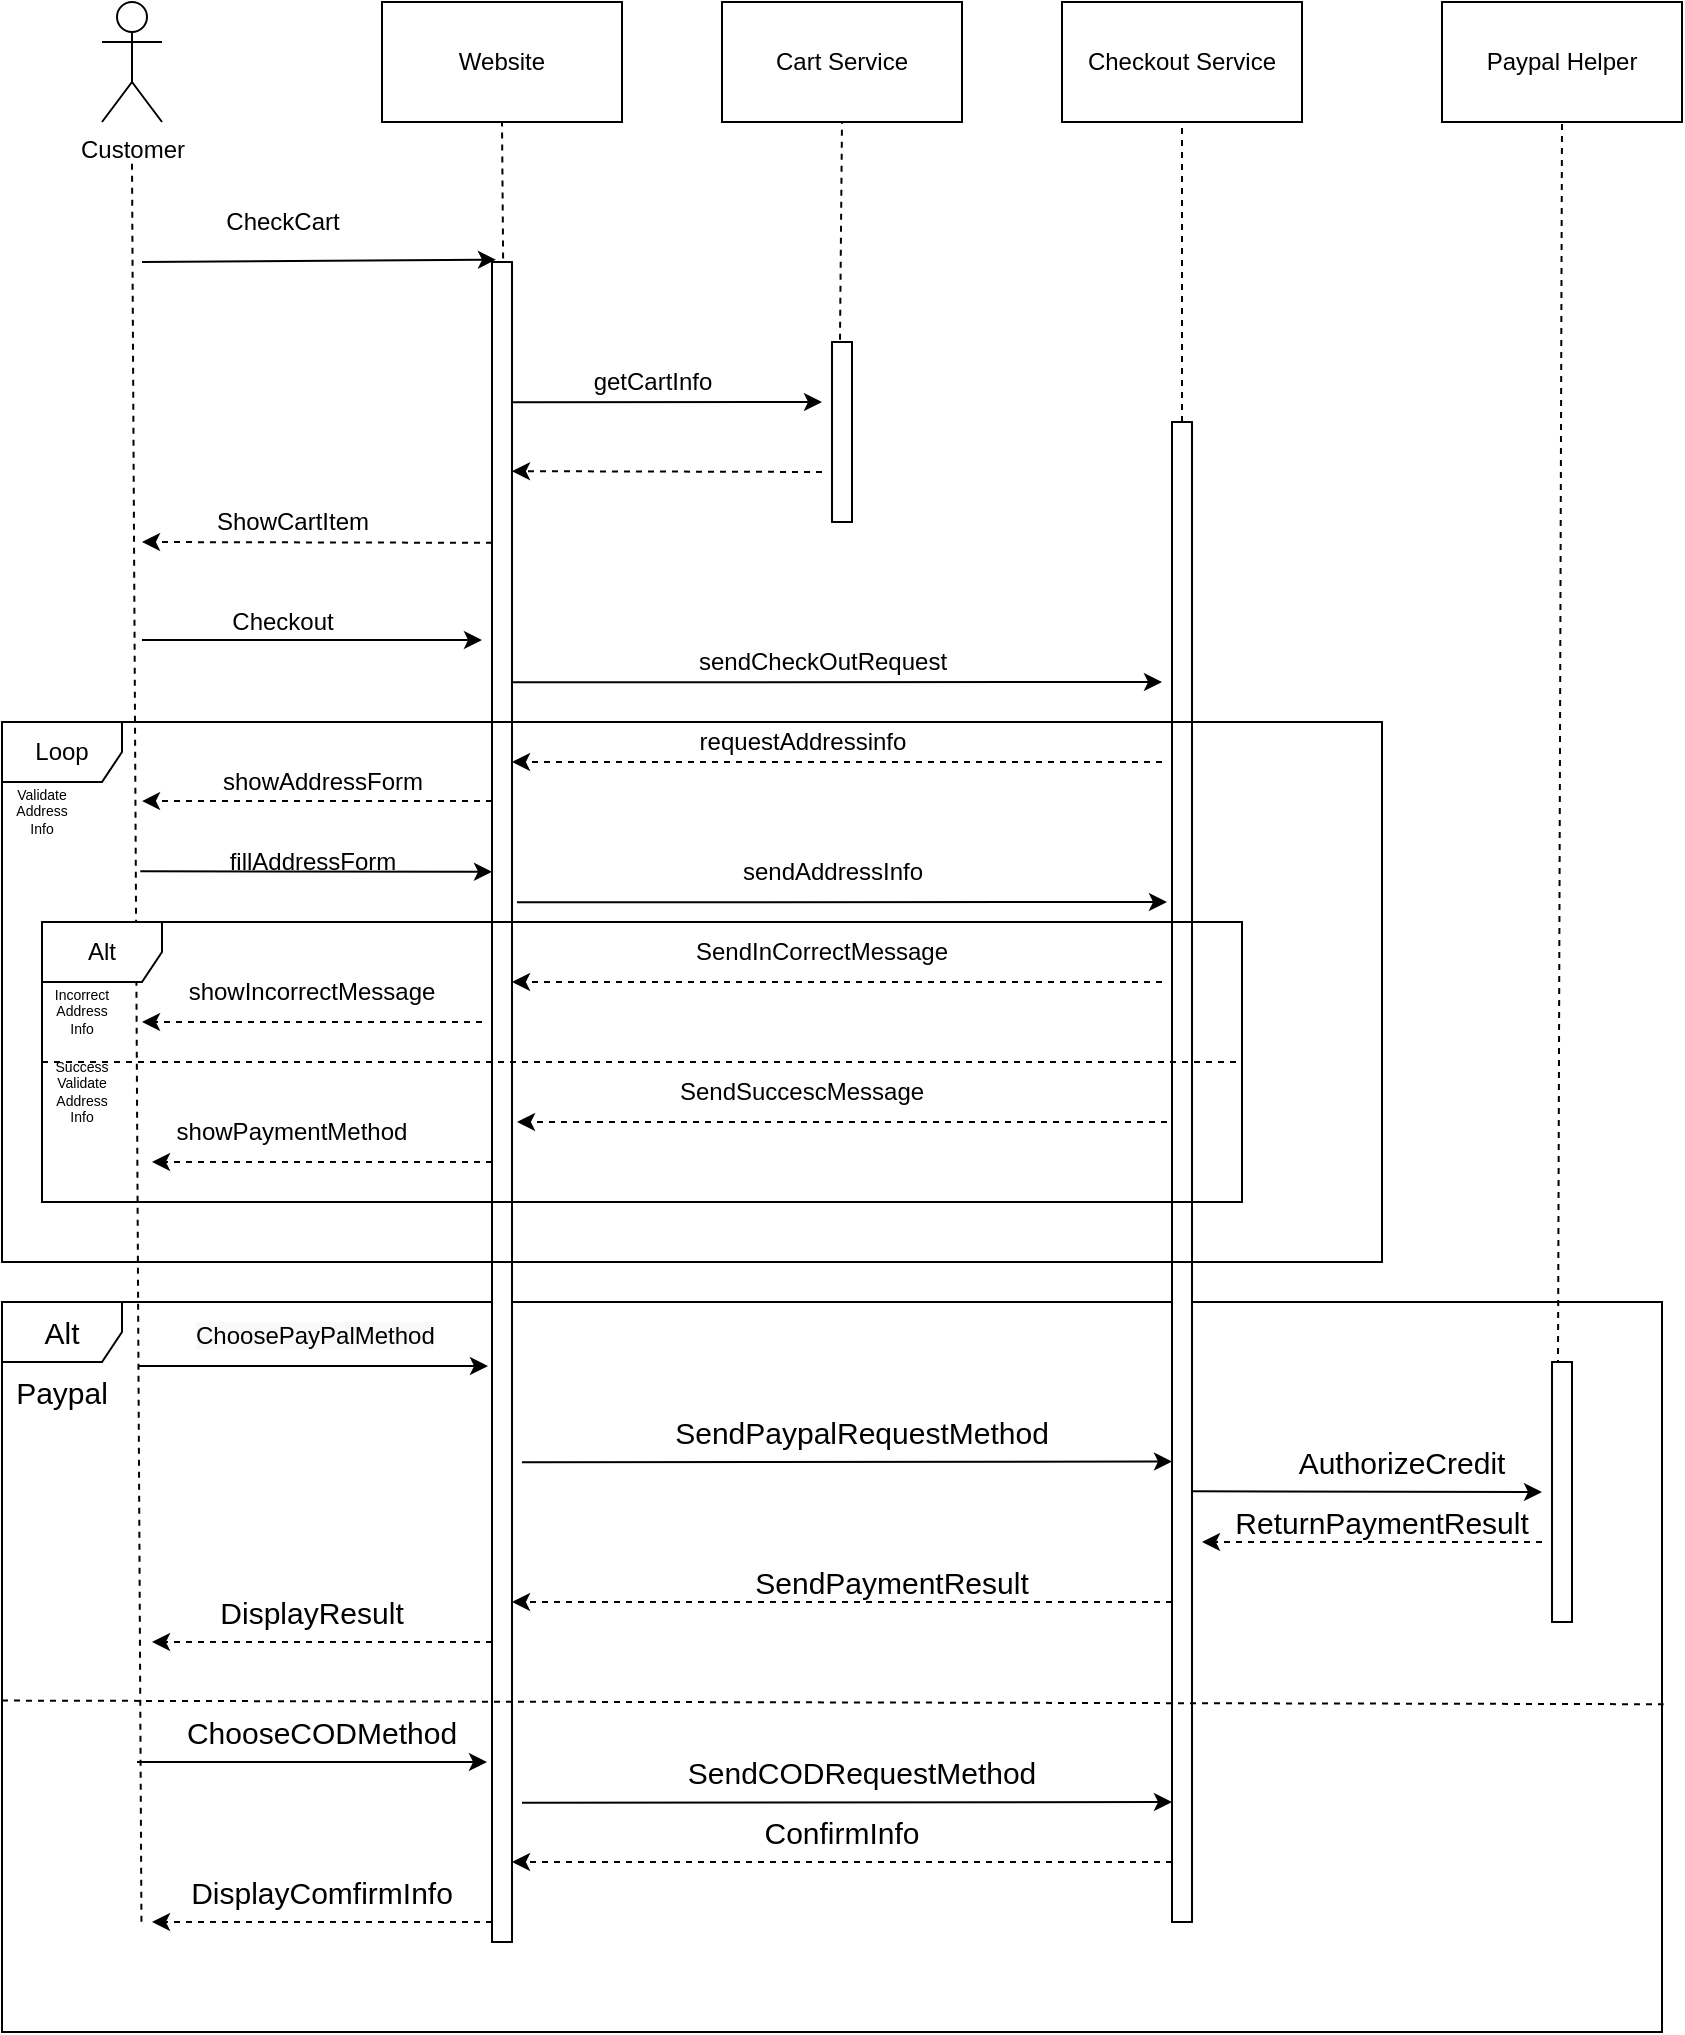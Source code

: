 <mxfile version="16.5.1" type="device"><diagram id="kgpKYQtTHZ0yAKxKKP6v" name="Page-1"><mxGraphModel dx="1673" dy="1062" grid="1" gridSize="10" guides="1" tooltips="1" connect="1" arrows="1" fold="1" page="1" pageScale="1" pageWidth="900" pageHeight="1600" math="0" shadow="0"><root><mxCell id="0"/><mxCell id="1" parent="0"/><mxCell id="_0CBH7uBEqf17qjuqT4w-107" value="Alt" style="shape=umlFrame;whiteSpace=wrap;html=1;fontSize=15;" vertex="1" parent="1"><mxGeometry x="70" y="720" width="830" height="365" as="geometry"/></mxCell><mxCell id="_0CBH7uBEqf17qjuqT4w-2" value="Customer" style="shape=umlActor;verticalLabelPosition=bottom;verticalAlign=top;html=1;outlineConnect=0;" vertex="1" parent="1"><mxGeometry x="120" y="70" width="30" height="60" as="geometry"/></mxCell><mxCell id="_0CBH7uBEqf17qjuqT4w-3" value="" style="endArrow=none;dashed=1;html=1;rounded=0;exitX=0.084;exitY=0.849;exitDx=0;exitDy=0;exitPerimeter=0;" edge="1" parent="1" source="_0CBH7uBEqf17qjuqT4w-107"><mxGeometry width="50" height="50" relative="1" as="geometry"><mxPoint x="140" y="900" as="sourcePoint"/><mxPoint x="135" y="150" as="targetPoint"/></mxGeometry></mxCell><mxCell id="_0CBH7uBEqf17qjuqT4w-4" value="Website" style="rounded=0;whiteSpace=wrap;html=1;" vertex="1" parent="1"><mxGeometry x="260" y="70" width="120" height="60" as="geometry"/></mxCell><mxCell id="_0CBH7uBEqf17qjuqT4w-5" value="Cart Service" style="rounded=0;whiteSpace=wrap;html=1;" vertex="1" parent="1"><mxGeometry x="430" y="70" width="120" height="60" as="geometry"/></mxCell><mxCell id="_0CBH7uBEqf17qjuqT4w-6" value="" style="endArrow=none;dashed=1;html=1;rounded=0;entryX=0.5;entryY=1;entryDx=0;entryDy=0;exitX=0.556;exitY=-0.003;exitDx=0;exitDy=0;exitPerimeter=0;" edge="1" parent="1" target="_0CBH7uBEqf17qjuqT4w-4"><mxGeometry width="50" height="50" relative="1" as="geometry"><mxPoint x="320.56" y="198.26" as="sourcePoint"/><mxPoint x="340" y="280" as="targetPoint"/></mxGeometry></mxCell><mxCell id="_0CBH7uBEqf17qjuqT4w-7" value="" style="endArrow=none;dashed=1;html=1;rounded=0;entryX=0.5;entryY=1;entryDx=0;entryDy=0;exitX=0.4;exitY=-0.022;exitDx=0;exitDy=0;exitPerimeter=0;" edge="1" parent="1" target="_0CBH7uBEqf17qjuqT4w-5"><mxGeometry width="50" height="50" relative="1" as="geometry"><mxPoint x="489" y="238.9" as="sourcePoint"/><mxPoint x="540" y="160" as="targetPoint"/></mxGeometry></mxCell><mxCell id="_0CBH7uBEqf17qjuqT4w-8" value="Checkout Service" style="rounded=0;whiteSpace=wrap;html=1;" vertex="1" parent="1"><mxGeometry x="600" y="70" width="120" height="60" as="geometry"/></mxCell><mxCell id="_0CBH7uBEqf17qjuqT4w-9" value="" style="endArrow=none;dashed=1;html=1;rounded=0;entryX=0.5;entryY=1;entryDx=0;entryDy=0;" edge="1" parent="1" target="_0CBH7uBEqf17qjuqT4w-8"><mxGeometry width="50" height="50" relative="1" as="geometry"><mxPoint x="660" y="280" as="sourcePoint"/><mxPoint x="799" y="150" as="targetPoint"/></mxGeometry></mxCell><mxCell id="_0CBH7uBEqf17qjuqT4w-10" value="" style="endArrow=classic;html=1;rounded=0;entryX=0.2;entryY=-0.002;entryDx=0;entryDy=0;entryPerimeter=0;" edge="1" parent="1"><mxGeometry width="50" height="50" relative="1" as="geometry"><mxPoint x="140" y="200" as="sourcePoint"/><mxPoint x="317.0" y="198.84" as="targetPoint"/></mxGeometry></mxCell><mxCell id="_0CBH7uBEqf17qjuqT4w-11" value="CheckCart" style="text;html=1;align=center;verticalAlign=middle;resizable=0;points=[];autosize=1;strokeColor=none;fillColor=none;" vertex="1" parent="1"><mxGeometry x="175" y="170" width="70" height="20" as="geometry"/></mxCell><mxCell id="_0CBH7uBEqf17qjuqT4w-16" value="Paypal Helper" style="rounded=0;whiteSpace=wrap;html=1;" vertex="1" parent="1"><mxGeometry x="790" y="70" width="120" height="60" as="geometry"/></mxCell><mxCell id="_0CBH7uBEqf17qjuqT4w-17" value="" style="endArrow=none;dashed=1;html=1;rounded=0;entryX=0.5;entryY=1;entryDx=0;entryDy=0;exitX=0.3;exitY=0.015;exitDx=0;exitDy=0;exitPerimeter=0;" edge="1" parent="1" target="_0CBH7uBEqf17qjuqT4w-16" source="_0CBH7uBEqf17qjuqT4w-23"><mxGeometry width="50" height="50" relative="1" as="geometry"><mxPoint x="849.58" y="440" as="sourcePoint"/><mxPoint x="849.58" y="210" as="targetPoint"/></mxGeometry></mxCell><mxCell id="_0CBH7uBEqf17qjuqT4w-23" value="" style="html=1;points=[];perimeter=orthogonalPerimeter;" vertex="1" parent="1"><mxGeometry x="845" y="750" width="10" height="130" as="geometry"/></mxCell><mxCell id="_0CBH7uBEqf17qjuqT4w-50" value="" style="endArrow=classic;html=1;rounded=0;entryX=0;entryY=0.693;entryDx=0;entryDy=0;entryPerimeter=0;" edge="1" parent="1" target="_0CBH7uBEqf17qjuqT4w-61"><mxGeometry width="50" height="50" relative="1" as="geometry"><mxPoint x="330" y="800.14" as="sourcePoint"/><mxPoint x="1015" y="800" as="targetPoint"/></mxGeometry></mxCell><mxCell id="_0CBH7uBEqf17qjuqT4w-55" value="" style="html=1;points=[];perimeter=orthogonalPerimeter;" vertex="1" parent="1"><mxGeometry x="315" y="200" width="10" height="840" as="geometry"/></mxCell><mxCell id="_0CBH7uBEqf17qjuqT4w-57" value="" style="html=1;points=[];perimeter=orthogonalPerimeter;" vertex="1" parent="1"><mxGeometry x="485" y="240" width="10" height="90" as="geometry"/></mxCell><mxCell id="_0CBH7uBEqf17qjuqT4w-58" value="" style="endArrow=classic;html=1;rounded=0;" edge="1" parent="1"><mxGeometry width="50" height="50" relative="1" as="geometry"><mxPoint x="325" y="270.14" as="sourcePoint"/><mxPoint x="480" y="270" as="targetPoint"/></mxGeometry></mxCell><mxCell id="_0CBH7uBEqf17qjuqT4w-59" value="" style="endArrow=classic;dashed=1;html=1;rounded=0;" edge="1" parent="1"><mxGeometry width="50" height="50" relative="1" as="geometry"><mxPoint x="480" y="305" as="sourcePoint"/><mxPoint x="325" y="304.58" as="targetPoint"/></mxGeometry></mxCell><mxCell id="_0CBH7uBEqf17qjuqT4w-60" value="getCartInfo" style="text;html=1;align=center;verticalAlign=middle;resizable=0;points=[];autosize=1;strokeColor=none;fillColor=none;" vertex="1" parent="1"><mxGeometry x="360" y="250" width="70" height="20" as="geometry"/></mxCell><mxCell id="_0CBH7uBEqf17qjuqT4w-61" value="" style="html=1;points=[];perimeter=orthogonalPerimeter;" vertex="1" parent="1"><mxGeometry x="655" y="280" width="10" height="750" as="geometry"/></mxCell><mxCell id="_0CBH7uBEqf17qjuqT4w-64" value="" style="endArrow=classic;dashed=1;html=1;rounded=0;" edge="1" parent="1"><mxGeometry width="50" height="50" relative="1" as="geometry"><mxPoint x="315" y="340.42" as="sourcePoint"/><mxPoint x="140" y="340" as="targetPoint"/></mxGeometry></mxCell><mxCell id="_0CBH7uBEqf17qjuqT4w-65" value="ShowCartItem" style="text;html=1;align=center;verticalAlign=middle;resizable=0;points=[];autosize=1;strokeColor=none;fillColor=none;" vertex="1" parent="1"><mxGeometry x="170" y="320" width="90" height="20" as="geometry"/></mxCell><mxCell id="_0CBH7uBEqf17qjuqT4w-66" value="" style="endArrow=classic;html=1;rounded=0;" edge="1" parent="1"><mxGeometry width="50" height="50" relative="1" as="geometry"><mxPoint x="140" y="389" as="sourcePoint"/><mxPoint x="310" y="389" as="targetPoint"/></mxGeometry></mxCell><mxCell id="_0CBH7uBEqf17qjuqT4w-67" value="Checkout" style="text;html=1;align=center;verticalAlign=middle;resizable=0;points=[];autosize=1;strokeColor=none;fillColor=none;" vertex="1" parent="1"><mxGeometry x="175" y="370" width="70" height="20" as="geometry"/></mxCell><mxCell id="_0CBH7uBEqf17qjuqT4w-68" value="" style="endArrow=classic;html=1;rounded=0;" edge="1" parent="1"><mxGeometry width="50" height="50" relative="1" as="geometry"><mxPoint x="325" y="410.14" as="sourcePoint"/><mxPoint x="650" y="410" as="targetPoint"/></mxGeometry></mxCell><mxCell id="_0CBH7uBEqf17qjuqT4w-70" value="sendCheckOutRequest" style="text;html=1;align=center;verticalAlign=middle;resizable=0;points=[];autosize=1;strokeColor=none;fillColor=none;" vertex="1" parent="1"><mxGeometry x="410" y="390" width="140" height="20" as="geometry"/></mxCell><mxCell id="_0CBH7uBEqf17qjuqT4w-72" value="" style="endArrow=classic;dashed=1;html=1;rounded=0;" edge="1" parent="1"><mxGeometry width="50" height="50" relative="1" as="geometry"><mxPoint x="650" y="450" as="sourcePoint"/><mxPoint x="325" y="450.0" as="targetPoint"/></mxGeometry></mxCell><mxCell id="_0CBH7uBEqf17qjuqT4w-74" value="" style="endArrow=classic;dashed=1;html=1;rounded=0;" edge="1" parent="1"><mxGeometry width="50" height="50" relative="1" as="geometry"><mxPoint x="315" y="469.52" as="sourcePoint"/><mxPoint x="140" y="469.52" as="targetPoint"/></mxGeometry></mxCell><mxCell id="_0CBH7uBEqf17qjuqT4w-75" value="showAddressForm" style="text;html=1;align=center;verticalAlign=middle;resizable=0;points=[];autosize=1;strokeColor=none;fillColor=none;" vertex="1" parent="1"><mxGeometry x="170" y="450" width="120" height="20" as="geometry"/></mxCell><mxCell id="_0CBH7uBEqf17qjuqT4w-76" value="requestAddressinfo" style="text;html=1;align=center;verticalAlign=middle;resizable=0;points=[];autosize=1;strokeColor=none;fillColor=none;" vertex="1" parent="1"><mxGeometry x="410" y="430" width="120" height="20" as="geometry"/></mxCell><mxCell id="_0CBH7uBEqf17qjuqT4w-78" value="" style="endArrow=classic;html=1;rounded=0;entryX=0.083;entryY=0.332;entryDx=0;entryDy=0;entryPerimeter=0;" edge="1" parent="1"><mxGeometry width="50" height="50" relative="1" as="geometry"><mxPoint x="139.17" y="504.66" as="sourcePoint"/><mxPoint x="315.0" y="504.9" as="targetPoint"/></mxGeometry></mxCell><mxCell id="_0CBH7uBEqf17qjuqT4w-79" value="fillAddressForm" style="text;html=1;align=center;verticalAlign=middle;resizable=0;points=[];autosize=1;strokeColor=none;fillColor=none;" vertex="1" parent="1"><mxGeometry x="175" y="490" width="100" height="20" as="geometry"/></mxCell><mxCell id="_0CBH7uBEqf17qjuqT4w-80" value="" style="endArrow=classic;html=1;rounded=0;" edge="1" parent="1"><mxGeometry width="50" height="50" relative="1" as="geometry"><mxPoint x="327.5" y="520.14" as="sourcePoint"/><mxPoint x="652.5" y="520" as="targetPoint"/></mxGeometry></mxCell><mxCell id="_0CBH7uBEqf17qjuqT4w-81" value="sendAddressInfo" style="text;html=1;align=center;verticalAlign=middle;resizable=0;points=[];autosize=1;strokeColor=none;fillColor=none;" vertex="1" parent="1"><mxGeometry x="430" y="495" width="110" height="20" as="geometry"/></mxCell><mxCell id="_0CBH7uBEqf17qjuqT4w-86" value="Loop" style="shape=umlFrame;whiteSpace=wrap;html=1;" vertex="1" parent="1"><mxGeometry x="70" y="430" width="690" height="270" as="geometry"/></mxCell><mxCell id="_0CBH7uBEqf17qjuqT4w-88" value="Alt" style="shape=umlFrame;whiteSpace=wrap;html=1;" vertex="1" parent="1"><mxGeometry x="90" y="530" width="600" height="140" as="geometry"/></mxCell><mxCell id="_0CBH7uBEqf17qjuqT4w-91" value="" style="endArrow=classic;dashed=1;html=1;rounded=0;" edge="1" parent="1"><mxGeometry width="50" height="50" relative="1" as="geometry"><mxPoint x="650" y="560" as="sourcePoint"/><mxPoint x="325" y="560" as="targetPoint"/></mxGeometry></mxCell><mxCell id="_0CBH7uBEqf17qjuqT4w-92" value="SendInCorrectMessage" style="text;html=1;strokeColor=none;fillColor=none;align=center;verticalAlign=middle;whiteSpace=wrap;rounded=0;" vertex="1" parent="1"><mxGeometry x="450" y="530" width="60" height="30" as="geometry"/></mxCell><mxCell id="_0CBH7uBEqf17qjuqT4w-93" value="" style="endArrow=classic;dashed=1;html=1;rounded=0;" edge="1" parent="1"><mxGeometry width="50" height="50" relative="1" as="geometry"><mxPoint x="310" y="580" as="sourcePoint"/><mxPoint x="140" y="580" as="targetPoint"/></mxGeometry></mxCell><mxCell id="_0CBH7uBEqf17qjuqT4w-95" value="showIncorrectMessage" style="text;html=1;strokeColor=none;fillColor=none;align=center;verticalAlign=middle;whiteSpace=wrap;rounded=0;" vertex="1" parent="1"><mxGeometry x="195" y="550" width="60" height="30" as="geometry"/></mxCell><mxCell id="_0CBH7uBEqf17qjuqT4w-96" value="" style="endArrow=none;dashed=1;html=1;rounded=0;exitX=0;exitY=0.5;exitDx=0;exitDy=0;exitPerimeter=0;entryX=1;entryY=0.5;entryDx=0;entryDy=0;entryPerimeter=0;" edge="1" parent="1" source="_0CBH7uBEqf17qjuqT4w-88" target="_0CBH7uBEqf17qjuqT4w-88"><mxGeometry width="50" height="50" relative="1" as="geometry"><mxPoint x="160" y="640" as="sourcePoint"/><mxPoint x="210" y="590" as="targetPoint"/></mxGeometry></mxCell><mxCell id="_0CBH7uBEqf17qjuqT4w-98" value="" style="endArrow=classic;dashed=1;html=1;rounded=0;" edge="1" parent="1"><mxGeometry width="50" height="50" relative="1" as="geometry"><mxPoint x="652.5" y="630" as="sourcePoint"/><mxPoint x="327.5" y="630" as="targetPoint"/></mxGeometry></mxCell><mxCell id="_0CBH7uBEqf17qjuqT4w-99" value="" style="endArrow=classic;dashed=1;html=1;rounded=0;" edge="1" parent="1"><mxGeometry width="50" height="50" relative="1" as="geometry"><mxPoint x="315" y="650" as="sourcePoint"/><mxPoint x="145" y="650" as="targetPoint"/></mxGeometry></mxCell><mxCell id="_0CBH7uBEqf17qjuqT4w-100" value="showPaymentMethod" style="text;html=1;strokeColor=none;fillColor=none;align=center;verticalAlign=middle;whiteSpace=wrap;rounded=0;" vertex="1" parent="1"><mxGeometry x="185" y="610" width="60" height="50" as="geometry"/></mxCell><mxCell id="_0CBH7uBEqf17qjuqT4w-101" value="SendSuccescMessage" style="text;html=1;strokeColor=none;fillColor=none;align=center;verticalAlign=middle;whiteSpace=wrap;rounded=0;" vertex="1" parent="1"><mxGeometry x="440" y="600" width="60" height="30" as="geometry"/></mxCell><mxCell id="_0CBH7uBEqf17qjuqT4w-102" value="Incorrect Address Info" style="text;html=1;strokeColor=none;fillColor=none;align=center;verticalAlign=middle;whiteSpace=wrap;rounded=0;fontSize=7;" vertex="1" parent="1"><mxGeometry x="90" y="560" width="40" height="30" as="geometry"/></mxCell><mxCell id="_0CBH7uBEqf17qjuqT4w-103" value="Success Validate Address Info" style="text;html=1;strokeColor=none;fillColor=none;align=center;verticalAlign=middle;whiteSpace=wrap;rounded=0;fontSize=7;" vertex="1" parent="1"><mxGeometry x="90" y="600" width="40" height="30" as="geometry"/></mxCell><mxCell id="_0CBH7uBEqf17qjuqT4w-104" value="Validate Address Info" style="text;html=1;strokeColor=none;fillColor=none;align=center;verticalAlign=middle;whiteSpace=wrap;rounded=0;fontSize=7;" vertex="1" parent="1"><mxGeometry x="70" y="460" width="40" height="30" as="geometry"/></mxCell><mxCell id="_0CBH7uBEqf17qjuqT4w-108" value="" style="endArrow=classic;html=1;rounded=0;" edge="1" parent="1"><mxGeometry width="50" height="50" relative="1" as="geometry"><mxPoint x="138" y="752" as="sourcePoint"/><mxPoint x="313" y="752" as="targetPoint"/></mxGeometry></mxCell><mxCell id="_0CBH7uBEqf17qjuqT4w-109" value="&lt;span style=&quot;color: rgb(0 , 0 , 0) ; font-family: &amp;#34;helvetica&amp;#34; ; font-size: 12px ; font-style: normal ; font-weight: 400 ; letter-spacing: normal ; text-align: center ; text-indent: 0px ; text-transform: none ; word-spacing: 0px ; background-color: rgb(248 , 249 , 250) ; display: inline ; float: none&quot;&gt;ChoosePayPalMethod&lt;/span&gt;" style="text;whiteSpace=wrap;html=1;fontSize=15;" vertex="1" parent="1"><mxGeometry x="165" y="720" width="80" height="30" as="geometry"/></mxCell><mxCell id="_0CBH7uBEqf17qjuqT4w-115" value="" style="endArrow=classic;html=1;rounded=0;" edge="1" parent="1"><mxGeometry width="50" height="50" relative="1" as="geometry"><mxPoint x="665" y="814.66" as="sourcePoint"/><mxPoint x="840" y="815" as="targetPoint"/></mxGeometry></mxCell><mxCell id="_0CBH7uBEqf17qjuqT4w-116" value="SendPaypalRequestMethod" style="text;html=1;strokeColor=none;fillColor=none;align=center;verticalAlign=middle;whiteSpace=wrap;rounded=0;fontSize=15;" vertex="1" parent="1"><mxGeometry x="470" y="770" width="60" height="30" as="geometry"/></mxCell><mxCell id="_0CBH7uBEqf17qjuqT4w-117" value="AuthorizeCredit" style="text;html=1;strokeColor=none;fillColor=none;align=center;verticalAlign=middle;whiteSpace=wrap;rounded=0;fontSize=15;" vertex="1" parent="1"><mxGeometry x="740" y="785" width="60" height="30" as="geometry"/></mxCell><mxCell id="_0CBH7uBEqf17qjuqT4w-120" value="" style="endArrow=classic;dashed=1;html=1;rounded=0;" edge="1" parent="1"><mxGeometry width="50" height="50" relative="1" as="geometry"><mxPoint x="840" y="840" as="sourcePoint"/><mxPoint x="670" y="840" as="targetPoint"/></mxGeometry></mxCell><mxCell id="_0CBH7uBEqf17qjuqT4w-121" value="ReturnPaymentResult" style="text;html=1;strokeColor=none;fillColor=none;align=center;verticalAlign=middle;whiteSpace=wrap;rounded=0;fontSize=15;" vertex="1" parent="1"><mxGeometry x="730" y="815" width="60" height="30" as="geometry"/></mxCell><mxCell id="_0CBH7uBEqf17qjuqT4w-122" value="" style="endArrow=classic;dashed=1;html=1;rounded=0;" edge="1" parent="1" source="_0CBH7uBEqf17qjuqT4w-61"><mxGeometry width="50" height="50" relative="1" as="geometry"><mxPoint x="495" y="870" as="sourcePoint"/><mxPoint x="325" y="870" as="targetPoint"/></mxGeometry></mxCell><mxCell id="_0CBH7uBEqf17qjuqT4w-123" value="SendPaymentResult" style="text;html=1;strokeColor=none;fillColor=none;align=center;verticalAlign=middle;whiteSpace=wrap;rounded=0;fontSize=15;" vertex="1" parent="1"><mxGeometry x="485" y="845" width="60" height="30" as="geometry"/></mxCell><mxCell id="_0CBH7uBEqf17qjuqT4w-127" value="" style="endArrow=classic;dashed=1;html=1;rounded=0;" edge="1" parent="1"><mxGeometry width="50" height="50" relative="1" as="geometry"><mxPoint x="315" y="890" as="sourcePoint"/><mxPoint x="145" y="890" as="targetPoint"/></mxGeometry></mxCell><mxCell id="_0CBH7uBEqf17qjuqT4w-128" value="DisplayResult" style="text;html=1;strokeColor=none;fillColor=none;align=center;verticalAlign=middle;whiteSpace=wrap;rounded=0;fontSize=15;" vertex="1" parent="1"><mxGeometry x="195" y="860" width="60" height="30" as="geometry"/></mxCell><mxCell id="_0CBH7uBEqf17qjuqT4w-130" value="" style="endArrow=none;dashed=1;html=1;rounded=0;fontSize=15;entryX=1.001;entryY=0.551;entryDx=0;entryDy=0;entryPerimeter=0;exitX=0;exitY=0.546;exitDx=0;exitDy=0;exitPerimeter=0;" edge="1" parent="1" source="_0CBH7uBEqf17qjuqT4w-107" target="_0CBH7uBEqf17qjuqT4w-107"><mxGeometry width="50" height="50" relative="1" as="geometry"><mxPoint x="330" y="1240" as="sourcePoint"/><mxPoint x="380" y="1190" as="targetPoint"/></mxGeometry></mxCell><mxCell id="_0CBH7uBEqf17qjuqT4w-132" value="Paypal" style="text;html=1;strokeColor=none;fillColor=none;align=center;verticalAlign=middle;whiteSpace=wrap;rounded=0;fontSize=15;" vertex="1" parent="1"><mxGeometry x="70" y="750" width="60" height="30" as="geometry"/></mxCell><mxCell id="_0CBH7uBEqf17qjuqT4w-133" value="" style="endArrow=classic;html=1;rounded=0;" edge="1" parent="1"><mxGeometry width="50" height="50" relative="1" as="geometry"><mxPoint x="137.5" y="950" as="sourcePoint"/><mxPoint x="312.5" y="950" as="targetPoint"/></mxGeometry></mxCell><mxCell id="_0CBH7uBEqf17qjuqT4w-134" value="" style="endArrow=classic;html=1;rounded=0;entryX=0;entryY=0.693;entryDx=0;entryDy=0;entryPerimeter=0;" edge="1" parent="1"><mxGeometry width="50" height="50" relative="1" as="geometry"><mxPoint x="330" y="970.39" as="sourcePoint"/><mxPoint x="655" y="970.0" as="targetPoint"/></mxGeometry></mxCell><mxCell id="_0CBH7uBEqf17qjuqT4w-135" value="" style="endArrow=classic;dashed=1;html=1;rounded=0;" edge="1" parent="1"><mxGeometry width="50" height="50" relative="1" as="geometry"><mxPoint x="655" y="1000" as="sourcePoint"/><mxPoint x="325" y="1000" as="targetPoint"/></mxGeometry></mxCell><mxCell id="_0CBH7uBEqf17qjuqT4w-136" value="" style="endArrow=classic;dashed=1;html=1;rounded=0;" edge="1" parent="1"><mxGeometry width="50" height="50" relative="1" as="geometry"><mxPoint x="315" y="1030" as="sourcePoint"/><mxPoint x="145" y="1030" as="targetPoint"/></mxGeometry></mxCell><mxCell id="_0CBH7uBEqf17qjuqT4w-137" value="ChooseCODMethod" style="text;html=1;strokeColor=none;fillColor=none;align=center;verticalAlign=middle;whiteSpace=wrap;rounded=0;fontSize=15;" vertex="1" parent="1"><mxGeometry x="200" y="920" width="60" height="30" as="geometry"/></mxCell><mxCell id="_0CBH7uBEqf17qjuqT4w-138" value="SendCODRequestMethod" style="text;html=1;strokeColor=none;fillColor=none;align=center;verticalAlign=middle;whiteSpace=wrap;rounded=0;fontSize=15;" vertex="1" parent="1"><mxGeometry x="470" y="940" width="60" height="30" as="geometry"/></mxCell><mxCell id="_0CBH7uBEqf17qjuqT4w-140" value="ConfirmInfo" style="text;html=1;strokeColor=none;fillColor=none;align=center;verticalAlign=middle;whiteSpace=wrap;rounded=0;fontSize=15;" vertex="1" parent="1"><mxGeometry x="460" y="970" width="60" height="30" as="geometry"/></mxCell><mxCell id="_0CBH7uBEqf17qjuqT4w-141" value="DisplayComfirmInfo" style="text;html=1;strokeColor=none;fillColor=none;align=center;verticalAlign=middle;whiteSpace=wrap;rounded=0;fontSize=15;" vertex="1" parent="1"><mxGeometry x="200" y="1000" width="60" height="30" as="geometry"/></mxCell></root></mxGraphModel></diagram></mxfile>
